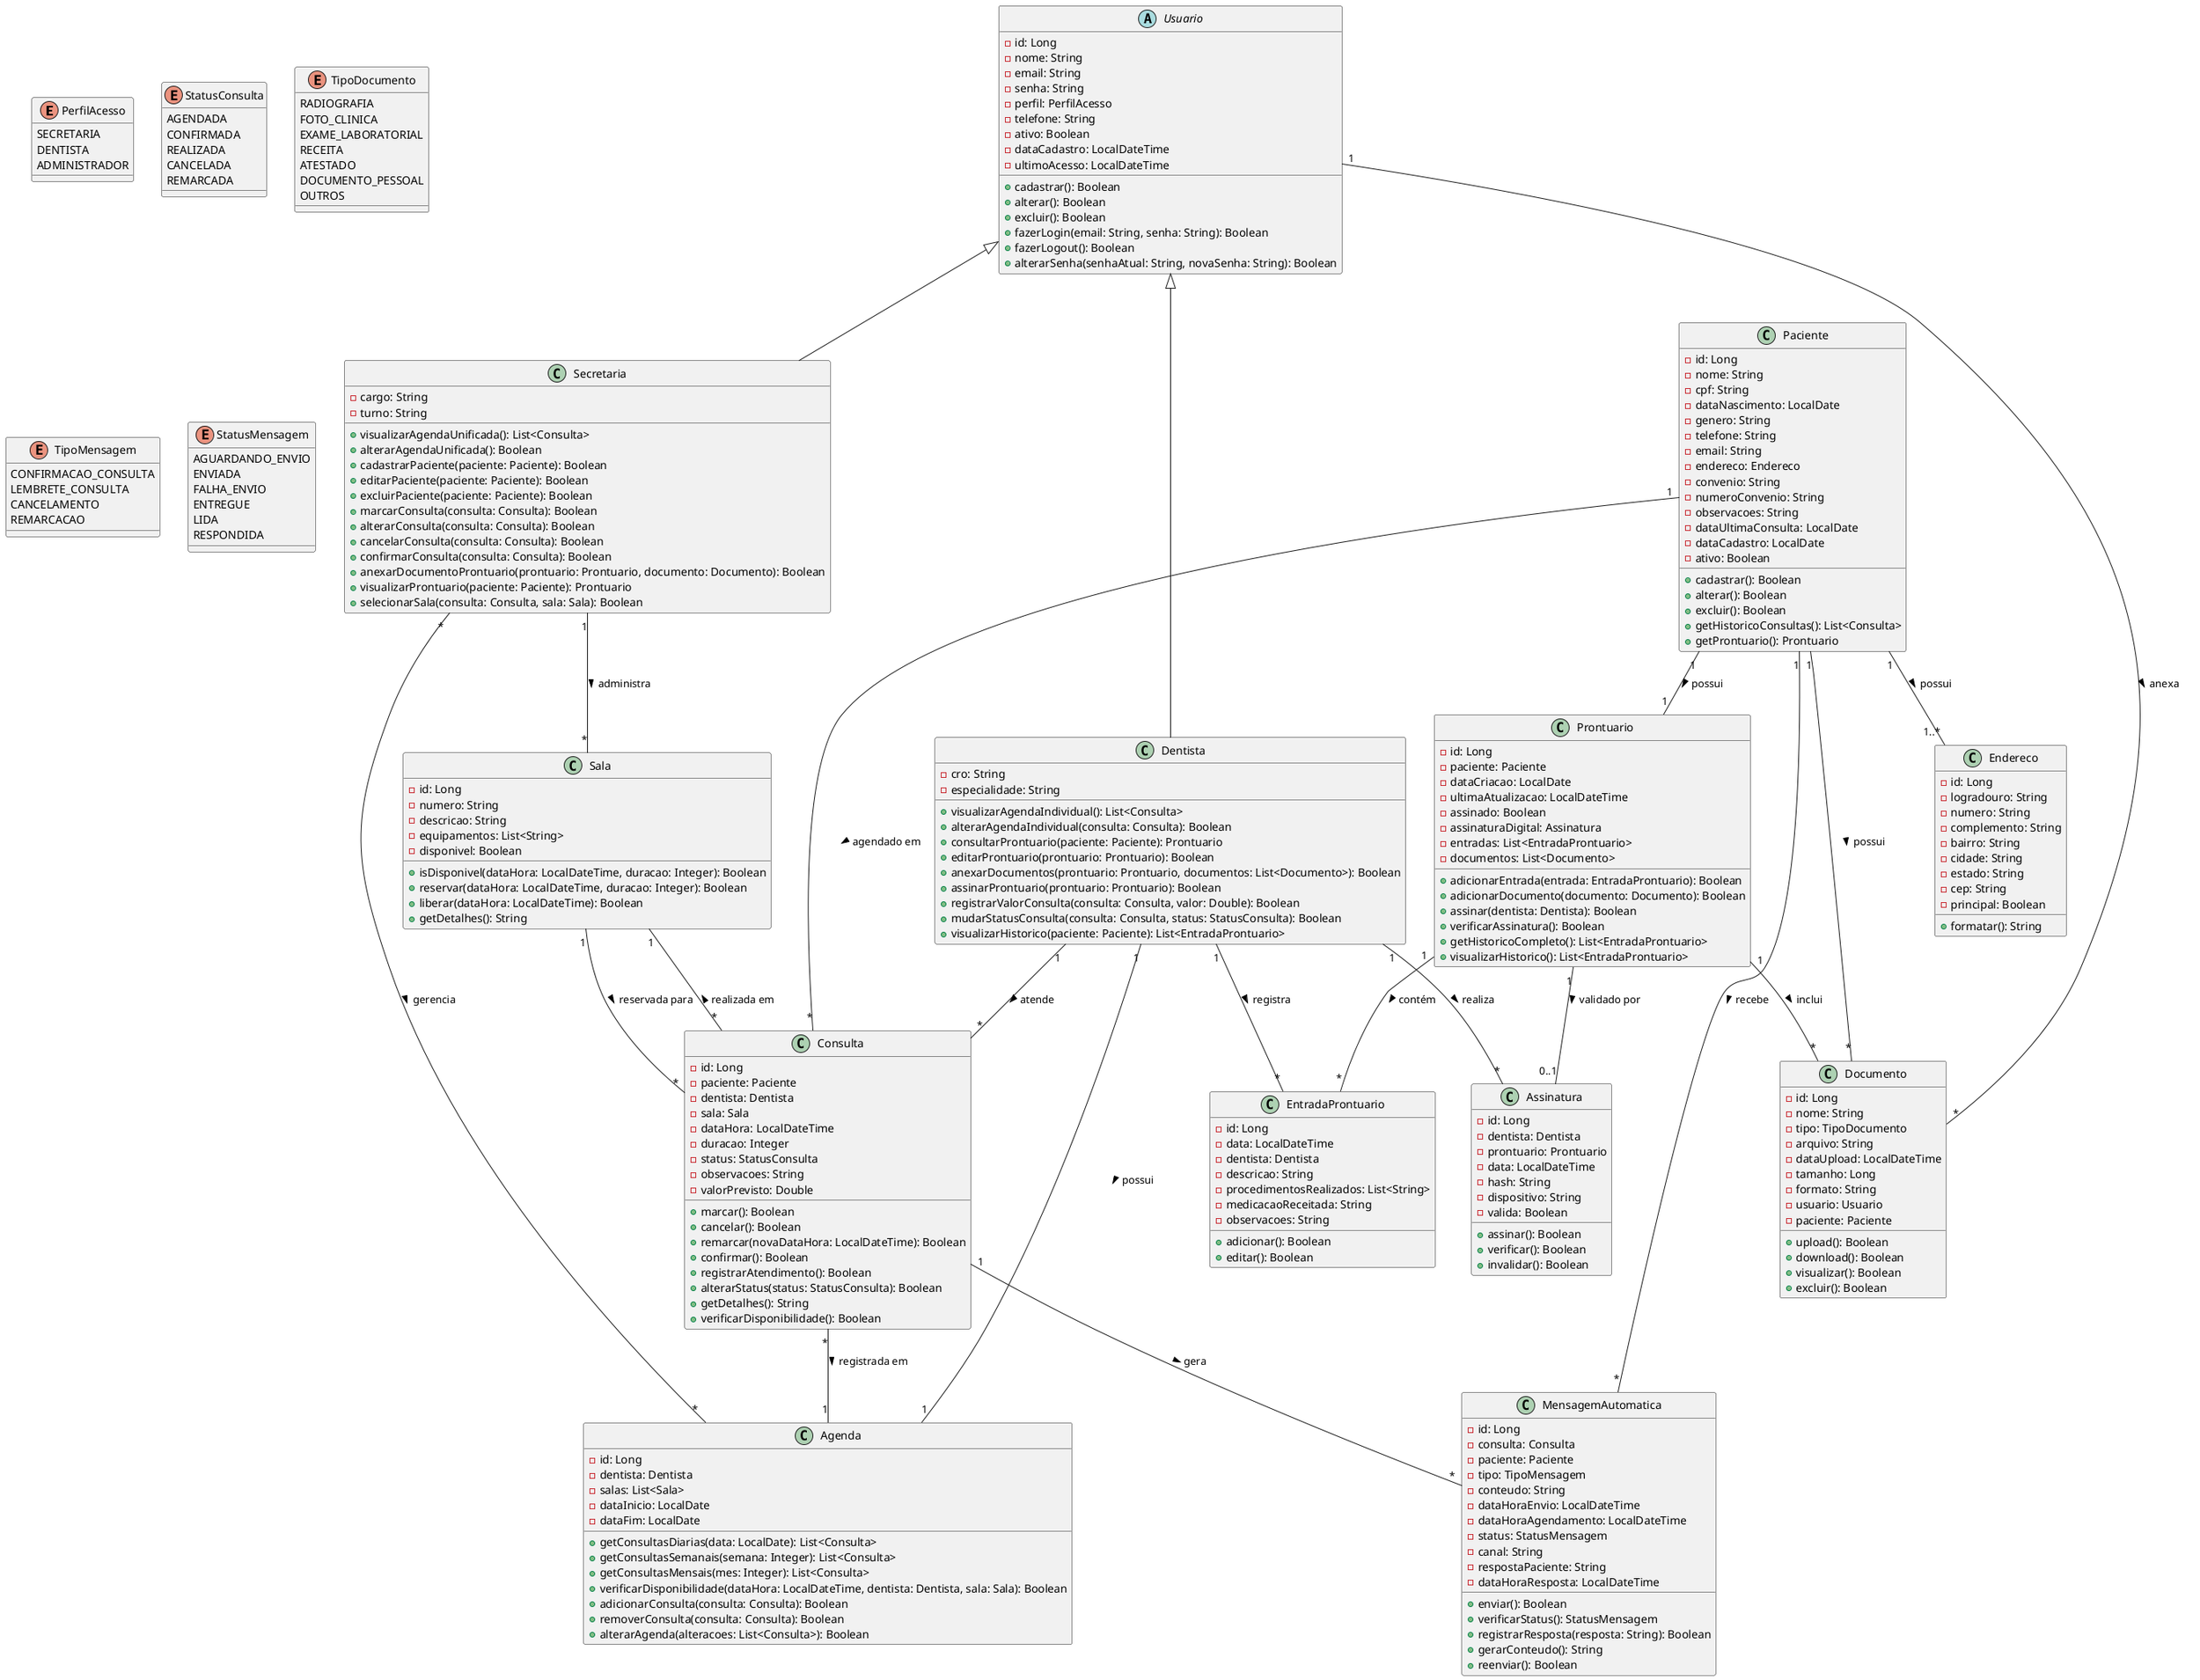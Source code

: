 @startuml

enum PerfilAcesso {
  SECRETARIA
  DENTISTA
  ADMINISTRADOR
}

enum StatusConsulta {
  AGENDADA
  CONFIRMADA
  REALIZADA
  CANCELADA
  REMARCADA
}

enum TipoDocumento {
  RADIOGRAFIA
  FOTO_CLINICA
  EXAME_LABORATORIAL
  RECEITA
  ATESTADO
  DOCUMENTO_PESSOAL
  OUTROS
}

enum TipoMensagem {
  CONFIRMACAO_CONSULTA
  LEMBRETE_CONSULTA
  CANCELAMENTO
  REMARCACAO
}

enum StatusMensagem {
  AGUARDANDO_ENVIO
  ENVIADA
  FALHA_ENVIO
  ENTREGUE
  LIDA
  RESPONDIDA
}


abstract class Usuario {
  -id: Long
  -nome: String
  -email: String
  -senha: String
  -perfil: PerfilAcesso
  -telefone: String
  -ativo: Boolean
  -dataCadastro: LocalDateTime
  -ultimoAcesso: LocalDateTime
  +cadastrar(): Boolean
  +alterar(): Boolean
  +excluir(): Boolean
  +fazerLogin(email: String, senha: String): Boolean
  +fazerLogout(): Boolean
  +alterarSenha(senhaAtual: String, novaSenha: String): Boolean
}

class Secretaria extends Usuario {
  -cargo: String
  -turno: String
  +visualizarAgendaUnificada(): List<Consulta>
  +alterarAgendaUnificada(): Boolean
  +cadastrarPaciente(paciente: Paciente): Boolean
  +editarPaciente(paciente: Paciente): Boolean
  +excluirPaciente(paciente: Paciente): Boolean
  +marcarConsulta(consulta: Consulta): Boolean
  +alterarConsulta(consulta: Consulta): Boolean
  +cancelarConsulta(consulta: Consulta): Boolean
  +confirmarConsulta(consulta: Consulta): Boolean
  +anexarDocumentoProntuario(prontuario: Prontuario, documento: Documento): Boolean
  +visualizarProntuario(paciente: Paciente): Prontuario
  +selecionarSala(consulta: Consulta, sala: Sala): Boolean
}

class Dentista extends Usuario {
  -cro: String
  -especialidade: String
  +visualizarAgendaIndividual(): List<Consulta>
  +alterarAgendaIndividual(consulta: Consulta): Boolean
  +consultarProntuario(paciente: Paciente): Prontuario
  +editarProntuario(prontuario: Prontuario): Boolean
  +anexarDocumentos(prontuario: Prontuario, documentos: List<Documento>): Boolean
  +assinarProntuario(prontuario: Prontuario): Boolean
  +registrarValorConsulta(consulta: Consulta, valor: Double): Boolean
  +mudarStatusConsulta(consulta: Consulta, status: StatusConsulta): Boolean
  +visualizarHistorico(paciente: Paciente): List<EntradaProntuario>
}

class Paciente {
  -id: Long
  -nome: String
  -cpf: String
  -dataNascimento: LocalDate
  -genero: String
  -telefone: String
  -email: String
  -endereco: Endereco
  -convenio: String
  -numeroConvenio: String
  -observacoes: String
  -dataUltimaConsulta: LocalDate
  -dataCadastro: LocalDate
  -ativo: Boolean
  +cadastrar(): Boolean
  +alterar(): Boolean
  +excluir(): Boolean
  +getHistoricoConsultas(): List<Consulta>
  +getProntuario(): Prontuario
}

class Consulta {
  -id: Long
  -paciente: Paciente
  -dentista: Dentista
  -sala: Sala
  -dataHora: LocalDateTime
  -duracao: Integer
  -status: StatusConsulta
  -observacoes: String
  -valorPrevisto: Double
  +marcar(): Boolean
  +cancelar(): Boolean
  +remarcar(novaDataHora: LocalDateTime): Boolean
  +confirmar(): Boolean
  +registrarAtendimento(): Boolean
  +alterarStatus(status: StatusConsulta): Boolean
  +getDetalhes(): String
  +verificarDisponibilidade(): Boolean
}

class Sala {
  -id: Long
  -numero: String
  -descricao: String
  -equipamentos: List<String>
  -disponivel: Boolean
  +isDisponivel(dataHora: LocalDateTime, duracao: Integer): Boolean
  +reservar(dataHora: LocalDateTime, duracao: Integer): Boolean
  +liberar(dataHora: LocalDateTime): Boolean
  +getDetalhes(): String
}

class Prontuario {
  -id: Long
  -paciente: Paciente
  -dataCriacao: LocalDate
  -ultimaAtualizacao: LocalDateTime
  -assinado: Boolean
  -assinaturaDigital: Assinatura
  -entradas: List<EntradaProntuario>
  -documentos: List<Documento>
  +adicionarEntrada(entrada: EntradaProntuario): Boolean
  +adicionarDocumento(documento: Documento): Boolean
  +assinar(dentista: Dentista): Boolean
  +verificarAssinatura(): Boolean
  +getHistoricoCompleto(): List<EntradaProntuario>
  +visualizarHistorico(): List<EntradaProntuario>
}

class EntradaProntuario {
  -id: Long
  -data: LocalDateTime
  -dentista: Dentista
  -descricao: String
  -procedimentosRealizados: List<String>
  -medicacaoReceitada: String
  -observacoes: String
  +adicionar(): Boolean
  +editar(): Boolean
}

class Documento {
  -id: Long
  -nome: String
  -tipo: TipoDocumento
  -arquivo: String
  -dataUpload: LocalDateTime
  -tamanho: Long
  -formato: String
  -usuario: Usuario
  -paciente: Paciente
  +upload(): Boolean
  +download(): Boolean
  +visualizar(): Boolean
  +excluir(): Boolean
}

class Agenda {
  -id: Long
  -dentista: Dentista
  -salas: List<Sala>
  -dataInicio: LocalDate
  -dataFim: LocalDate
  +getConsultasDiarias(data: LocalDate): List<Consulta>
  +getConsultasSemanais(semana: Integer): List<Consulta>
  +getConsultasMensais(mes: Integer): List<Consulta>
  +verificarDisponibilidade(dataHora: LocalDateTime, dentista: Dentista, sala: Sala): Boolean
  +adicionarConsulta(consulta: Consulta): Boolean
  +removerConsulta(consulta: Consulta): Boolean
  +alterarAgenda(alteracoes: List<Consulta>): Boolean
}

class Assinatura {
  -id: Long
  -dentista: Dentista
  -prontuario: Prontuario
  -data: LocalDateTime
  -hash: String
  -dispositivo: String
  -valida: Boolean
  +assinar(): Boolean
  +verificar(): Boolean
  +invalidar(): Boolean
}

class Endereco {
  -id: Long
  -logradouro: String
  -numero: String
  -complemento: String
  -bairro: String
  -cidade: String
  -estado: String
  -cep: String
  -principal: Boolean
  +formatar(): String
}

class MensagemAutomatica {
  -id: Long
  -consulta: Consulta
  -paciente: Paciente
  -tipo: TipoMensagem
  -conteudo: String
  -dataHoraEnvio: LocalDateTime
  -dataHoraAgendamento: LocalDateTime
  -status: StatusMensagem
  -canal: String
  -respostaPaciente: String
  -dataHoraResposta: LocalDateTime
  +enviar(): Boolean
  +verificarStatus(): StatusMensagem
  +registrarResposta(resposta: String): Boolean
  +gerarConteudo(): String
  +reenviar(): Boolean
}



Paciente "1" -- "1" Prontuario : possui >
Paciente "1" -- "*" Consulta : agendado em >
Paciente "1" -- "1..*" Endereco : possui >
Paciente "1" -- "*" Documento : possui >
Paciente "1" -- "*" MensagemAutomatica : recebe >

Dentista "1" -- "1" Agenda : possui >
Dentista "1" -- "*" Consulta : atende >
Dentista "1" -- "*" EntradaProntuario : registra >
Dentista "1" -- "*" Assinatura : realiza >

Consulta "*" -- "1" Agenda : registrada em >
Consulta "1" -- "*" MensagemAutomatica : gera >
Consulta "*" -- "1" Sala : realizada em >

Sala "1" -- "*" Consulta : reservada para >

Prontuario "1" -- "*" EntradaProntuario : contém >
Prontuario "1" -- "*" Documento : inclui >
Prontuario "1" -- "0..1" Assinatura : validado por >

Usuario "1" -- "*" Documento : anexa >
Secretaria "*" -- "*" Agenda : gerencia >
Secretaria "1" -- "*" Sala : administra >


@enduml
